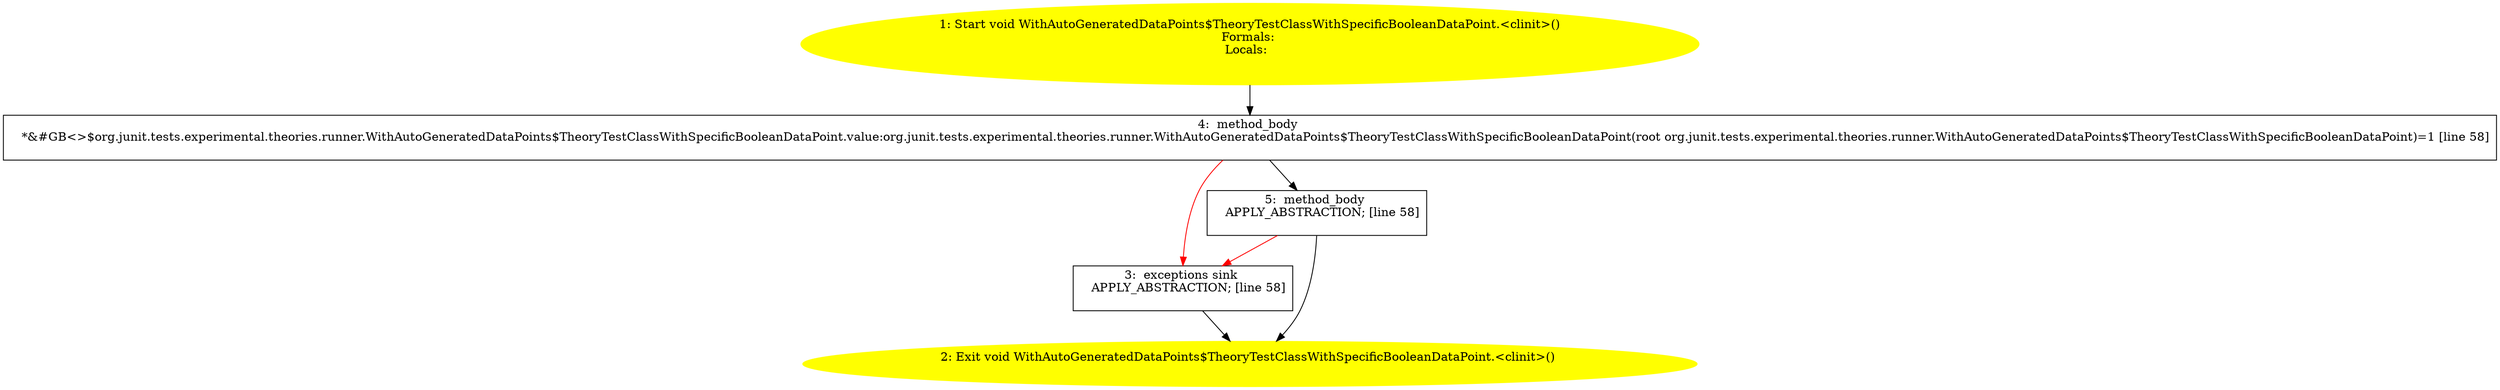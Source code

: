 /* @generated */
digraph cfg {
"org.junit.tests.experimental.theories.runner.WithAutoGeneratedDataPoints$TheoryTestClassWithSpecific.8f153cc72d9c15275508c6e618639de5_1" [label="1: Start void WithAutoGeneratedDataPoints$TheoryTestClassWithSpecificBooleanDataPoint.<clinit>()\nFormals: \nLocals:  \n  " color=yellow style=filled]
	

	 "org.junit.tests.experimental.theories.runner.WithAutoGeneratedDataPoints$TheoryTestClassWithSpecific.8f153cc72d9c15275508c6e618639de5_1" -> "org.junit.tests.experimental.theories.runner.WithAutoGeneratedDataPoints$TheoryTestClassWithSpecific.8f153cc72d9c15275508c6e618639de5_4" ;
"org.junit.tests.experimental.theories.runner.WithAutoGeneratedDataPoints$TheoryTestClassWithSpecific.8f153cc72d9c15275508c6e618639de5_2" [label="2: Exit void WithAutoGeneratedDataPoints$TheoryTestClassWithSpecificBooleanDataPoint.<clinit>() \n  " color=yellow style=filled]
	

"org.junit.tests.experimental.theories.runner.WithAutoGeneratedDataPoints$TheoryTestClassWithSpecific.8f153cc72d9c15275508c6e618639de5_3" [label="3:  exceptions sink \n   APPLY_ABSTRACTION; [line 58]\n " shape="box"]
	

	 "org.junit.tests.experimental.theories.runner.WithAutoGeneratedDataPoints$TheoryTestClassWithSpecific.8f153cc72d9c15275508c6e618639de5_3" -> "org.junit.tests.experimental.theories.runner.WithAutoGeneratedDataPoints$TheoryTestClassWithSpecific.8f153cc72d9c15275508c6e618639de5_2" ;
"org.junit.tests.experimental.theories.runner.WithAutoGeneratedDataPoints$TheoryTestClassWithSpecific.8f153cc72d9c15275508c6e618639de5_4" [label="4:  method_body \n   *&#GB<>$org.junit.tests.experimental.theories.runner.WithAutoGeneratedDataPoints$TheoryTestClassWithSpecificBooleanDataPoint.value:org.junit.tests.experimental.theories.runner.WithAutoGeneratedDataPoints$TheoryTestClassWithSpecificBooleanDataPoint(root org.junit.tests.experimental.theories.runner.WithAutoGeneratedDataPoints$TheoryTestClassWithSpecificBooleanDataPoint)=1 [line 58]\n " shape="box"]
	

	 "org.junit.tests.experimental.theories.runner.WithAutoGeneratedDataPoints$TheoryTestClassWithSpecific.8f153cc72d9c15275508c6e618639de5_4" -> "org.junit.tests.experimental.theories.runner.WithAutoGeneratedDataPoints$TheoryTestClassWithSpecific.8f153cc72d9c15275508c6e618639de5_5" ;
	 "org.junit.tests.experimental.theories.runner.WithAutoGeneratedDataPoints$TheoryTestClassWithSpecific.8f153cc72d9c15275508c6e618639de5_4" -> "org.junit.tests.experimental.theories.runner.WithAutoGeneratedDataPoints$TheoryTestClassWithSpecific.8f153cc72d9c15275508c6e618639de5_3" [color="red" ];
"org.junit.tests.experimental.theories.runner.WithAutoGeneratedDataPoints$TheoryTestClassWithSpecific.8f153cc72d9c15275508c6e618639de5_5" [label="5:  method_body \n   APPLY_ABSTRACTION; [line 58]\n " shape="box"]
	

	 "org.junit.tests.experimental.theories.runner.WithAutoGeneratedDataPoints$TheoryTestClassWithSpecific.8f153cc72d9c15275508c6e618639de5_5" -> "org.junit.tests.experimental.theories.runner.WithAutoGeneratedDataPoints$TheoryTestClassWithSpecific.8f153cc72d9c15275508c6e618639de5_2" ;
	 "org.junit.tests.experimental.theories.runner.WithAutoGeneratedDataPoints$TheoryTestClassWithSpecific.8f153cc72d9c15275508c6e618639de5_5" -> "org.junit.tests.experimental.theories.runner.WithAutoGeneratedDataPoints$TheoryTestClassWithSpecific.8f153cc72d9c15275508c6e618639de5_3" [color="red" ];
}
